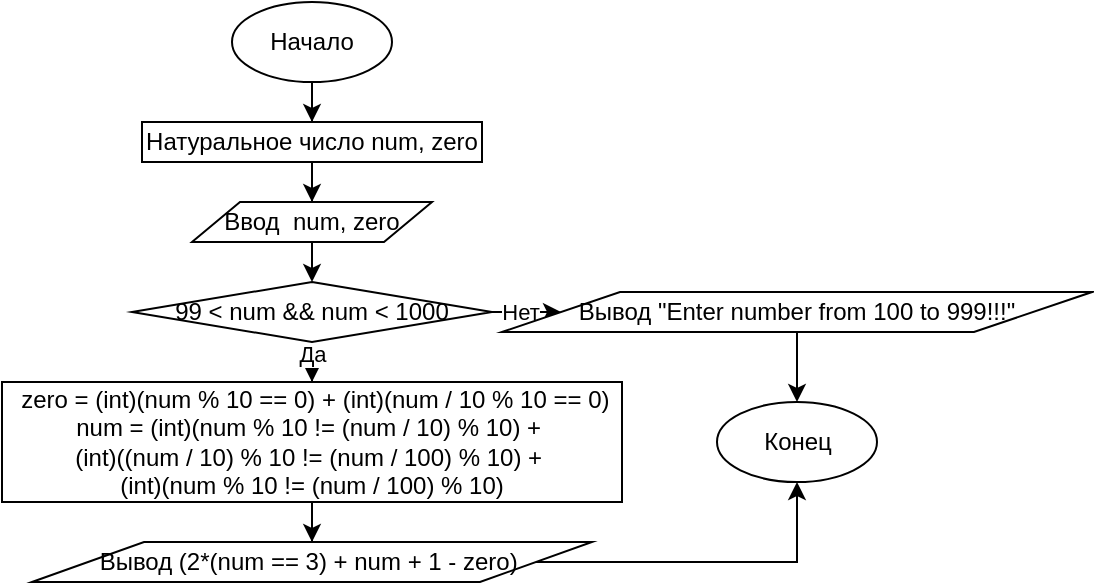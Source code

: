 <mxfile version="13.1.14"><diagram id="Hsi1N0cberL_-BoPGEi5" name="Page-1"><mxGraphModel dx="767" dy="339" grid="1" gridSize="10" guides="1" tooltips="1" connect="1" arrows="1" fold="1" page="1" pageScale="1" pageWidth="850" pageHeight="1100" math="0" shadow="0"><root><mxCell id="0"/><mxCell id="1" parent="0"/><mxCell id="LDhQOHuRyV1jIk14AgpL-1377" style="edgeStyle=orthogonalEdgeStyle;rounded=0;orthogonalLoop=1;jettySize=auto;html=1;entryX=0.5;entryY=0;entryDx=0;entryDy=0;" edge="1" parent="1" source="LDhQOHuRyV1jIk14AgpL-1378" target="LDhQOHuRyV1jIk14AgpL-1382"><mxGeometry relative="1" as="geometry"/></mxCell><mxCell id="LDhQOHuRyV1jIk14AgpL-1378" value="Начало" style="ellipse;whiteSpace=wrap;html=1;" vertex="1" parent="1"><mxGeometry x="290" y="380" width="80" height="40" as="geometry"/></mxCell><mxCell id="LDhQOHuRyV1jIk14AgpL-1381" style="edgeStyle=orthogonalEdgeStyle;rounded=0;orthogonalLoop=1;jettySize=auto;html=1;" edge="1" parent="1" source="LDhQOHuRyV1jIk14AgpL-1382" target="LDhQOHuRyV1jIk14AgpL-1384"><mxGeometry relative="1" as="geometry"/></mxCell><mxCell id="LDhQOHuRyV1jIk14AgpL-1382" value="Натуральное число&amp;nbsp;num, zero" style="rounded=0;whiteSpace=wrap;html=1;" vertex="1" parent="1"><mxGeometry x="245" y="440" width="170" height="20" as="geometry"/></mxCell><mxCell id="LDhQOHuRyV1jIk14AgpL-1383" style="edgeStyle=orthogonalEdgeStyle;rounded=0;orthogonalLoop=1;jettySize=auto;html=1;entryX=0.5;entryY=0;entryDx=0;entryDy=0;" edge="1" parent="1" source="LDhQOHuRyV1jIk14AgpL-1384"><mxGeometry relative="1" as="geometry"><mxPoint x="330" y="520" as="targetPoint"/></mxGeometry></mxCell><mxCell id="LDhQOHuRyV1jIk14AgpL-1384" value="Ввод&amp;nbsp;&amp;nbsp;num, zero" style="shape=parallelogram;perimeter=parallelogramPerimeter;whiteSpace=wrap;html=1;" vertex="1" parent="1"><mxGeometry x="270" y="480" width="120" height="20" as="geometry"/></mxCell><mxCell id="LDhQOHuRyV1jIk14AgpL-1408" value="Конец" style="ellipse;whiteSpace=wrap;html=1;" vertex="1" parent="1"><mxGeometry x="532.5" y="580" width="80" height="40" as="geometry"/></mxCell><mxCell id="LDhQOHuRyV1jIk14AgpL-1436" style="edgeStyle=orthogonalEdgeStyle;rounded=0;orthogonalLoop=1;jettySize=auto;html=1;" edge="1" parent="1" source="LDhQOHuRyV1jIk14AgpL-1427" target="LDhQOHuRyV1jIk14AgpL-1435"><mxGeometry relative="1" as="geometry"/></mxCell><mxCell id="LDhQOHuRyV1jIk14AgpL-1427" value="&lt;div&gt;&amp;nbsp;zero = (int)(num % 10 == 0) + (int)(num / 10 % 10 == 0)&lt;/div&gt;&lt;div&gt;num = (int)(num % 10 != (num / 10) % 10) +&amp;nbsp;&lt;/div&gt;&lt;div&gt;(int)((num / 10) % 10 != (num / 100) % 10) +&amp;nbsp;&lt;/div&gt;&lt;div&gt;(int)(num % 10 != (num / 100) % 10)&lt;/div&gt;" style="rounded=0;whiteSpace=wrap;html=1;" vertex="1" parent="1"><mxGeometry x="175" y="570" width="310" height="60" as="geometry"/></mxCell><mxCell id="LDhQOHuRyV1jIk14AgpL-1429" style="edgeStyle=orthogonalEdgeStyle;rounded=0;orthogonalLoop=1;jettySize=auto;html=1;" edge="1" parent="1" source="LDhQOHuRyV1jIk14AgpL-1428" target="LDhQOHuRyV1jIk14AgpL-1427"><mxGeometry relative="1" as="geometry"/></mxCell><mxCell id="LDhQOHuRyV1jIk14AgpL-1430" value="Да" style="edgeLabel;html=1;align=center;verticalAlign=middle;resizable=0;points=[];" vertex="1" connectable="0" parent="LDhQOHuRyV1jIk14AgpL-1429"><mxGeometry x="0.511" relative="1" as="geometry"><mxPoint as="offset"/></mxGeometry></mxCell><mxCell id="LDhQOHuRyV1jIk14AgpL-1433" style="edgeStyle=orthogonalEdgeStyle;rounded=0;orthogonalLoop=1;jettySize=auto;html=1;" edge="1" parent="1" source="LDhQOHuRyV1jIk14AgpL-1428" target="LDhQOHuRyV1jIk14AgpL-1431"><mxGeometry relative="1" as="geometry"/></mxCell><mxCell id="LDhQOHuRyV1jIk14AgpL-1434" value="Нет" style="edgeLabel;html=1;align=center;verticalAlign=middle;resizable=0;points=[];" vertex="1" connectable="0" parent="LDhQOHuRyV1jIk14AgpL-1433"><mxGeometry x="0.595" y="-1" relative="1" as="geometry"><mxPoint y="-1" as="offset"/></mxGeometry></mxCell><mxCell id="LDhQOHuRyV1jIk14AgpL-1428" value="99 &amp;lt; num &amp;amp;&amp;amp; num &amp;lt; 1000" style="rhombus;whiteSpace=wrap;html=1;" vertex="1" parent="1"><mxGeometry x="240" y="520" width="180" height="30" as="geometry"/></mxCell><mxCell id="LDhQOHuRyV1jIk14AgpL-1438" style="edgeStyle=orthogonalEdgeStyle;rounded=0;orthogonalLoop=1;jettySize=auto;html=1;" edge="1" parent="1" source="LDhQOHuRyV1jIk14AgpL-1431" target="LDhQOHuRyV1jIk14AgpL-1408"><mxGeometry relative="1" as="geometry"/></mxCell><mxCell id="LDhQOHuRyV1jIk14AgpL-1431" value="Вывод &quot;Enter number from 100 to 999!!!&quot;" style="shape=parallelogram;perimeter=parallelogramPerimeter;whiteSpace=wrap;html=1;" vertex="1" parent="1"><mxGeometry x="425" y="525" width="295" height="20" as="geometry"/></mxCell><mxCell id="LDhQOHuRyV1jIk14AgpL-1437" style="edgeStyle=orthogonalEdgeStyle;rounded=0;orthogonalLoop=1;jettySize=auto;html=1;entryX=0.5;entryY=1;entryDx=0;entryDy=0;" edge="1" parent="1" source="LDhQOHuRyV1jIk14AgpL-1435" target="LDhQOHuRyV1jIk14AgpL-1408"><mxGeometry relative="1" as="geometry"/></mxCell><mxCell id="LDhQOHuRyV1jIk14AgpL-1435" value="Вывод&amp;nbsp;(2*(num == 3) + num + 1 - zero)&amp;nbsp;" style="shape=parallelogram;perimeter=parallelogramPerimeter;whiteSpace=wrap;html=1;" vertex="1" parent="1"><mxGeometry x="190" y="650" width="280" height="20" as="geometry"/></mxCell></root></mxGraphModel></diagram></mxfile>